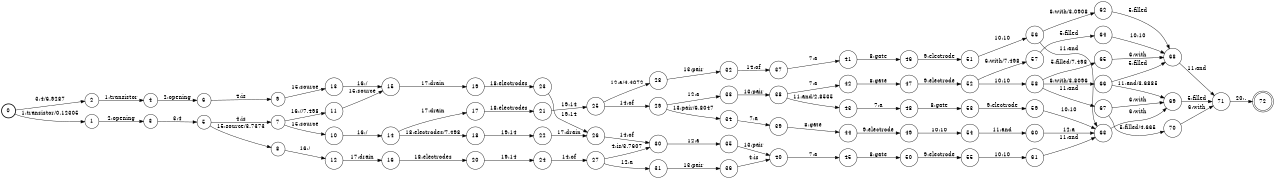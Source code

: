 digraph FST {
rankdir = LR;
size = "8.5,11";
label = "";
center = 1;
orientation = Portrait;
ranksep = "0.4";
nodesep = "0.25";
0 [label = "0", shape = circle, style = bold, fontsize = 14]
	0 -> 1 [label = "1:transistor/0.12305", fontsize = 14];
	0 -> 2 [label = "3:4/6.9287", fontsize = 14];
1 [label = "1", shape = circle, style = solid, fontsize = 14]
	1 -> 3 [label = "2:opening", fontsize = 14];
2 [label = "2", shape = circle, style = solid, fontsize = 14]
	2 -> 4 [label = "1:transistor", fontsize = 14];
3 [label = "3", shape = circle, style = solid, fontsize = 14]
	3 -> 5 [label = "3:4", fontsize = 14];
4 [label = "4", shape = circle, style = solid, fontsize = 14]
	4 -> 6 [label = "2:opening", fontsize = 14];
5 [label = "5", shape = circle, style = solid, fontsize = 14]
	5 -> 7 [label = "4:is", fontsize = 14];
	5 -> 8 [label = "15:source/3.7373", fontsize = 14];
6 [label = "6", shape = circle, style = solid, fontsize = 14]
	6 -> 9 [label = "4:is", fontsize = 14];
7 [label = "7", shape = circle, style = solid, fontsize = 14]
	7 -> 10 [label = "15:source", fontsize = 14];
	7 -> 11 [label = "16://7.498", fontsize = 14];
8 [label = "8", shape = circle, style = solid, fontsize = 14]
	8 -> 12 [label = "16:/", fontsize = 14];
9 [label = "9", shape = circle, style = solid, fontsize = 14]
	9 -> 13 [label = "15:source", fontsize = 14];
10 [label = "10", shape = circle, style = solid, fontsize = 14]
	10 -> 14 [label = "16:/", fontsize = 14];
11 [label = "11", shape = circle, style = solid, fontsize = 14]
	11 -> 15 [label = "15:source", fontsize = 14];
12 [label = "12", shape = circle, style = solid, fontsize = 14]
	12 -> 16 [label = "17:drain", fontsize = 14];
13 [label = "13", shape = circle, style = solid, fontsize = 14]
	13 -> 15 [label = "16:/", fontsize = 14];
14 [label = "14", shape = circle, style = solid, fontsize = 14]
	14 -> 17 [label = "17:drain", fontsize = 14];
	14 -> 18 [label = "18:electrodes/7.498", fontsize = 14];
15 [label = "15", shape = circle, style = solid, fontsize = 14]
	15 -> 19 [label = "17:drain", fontsize = 14];
16 [label = "16", shape = circle, style = solid, fontsize = 14]
	16 -> 20 [label = "18:electrodes", fontsize = 14];
17 [label = "17", shape = circle, style = solid, fontsize = 14]
	17 -> 21 [label = "18:electrodes", fontsize = 14];
18 [label = "18", shape = circle, style = solid, fontsize = 14]
	18 -> 22 [label = "19:14", fontsize = 14];
19 [label = "19", shape = circle, style = solid, fontsize = 14]
	19 -> 23 [label = "18:electrodes", fontsize = 14];
20 [label = "20", shape = circle, style = solid, fontsize = 14]
	20 -> 24 [label = "19:14", fontsize = 14];
21 [label = "21", shape = circle, style = solid, fontsize = 14]
	21 -> 25 [label = "19:14", fontsize = 14];
22 [label = "22", shape = circle, style = solid, fontsize = 14]
	22 -> 26 [label = "17:drain", fontsize = 14];
23 [label = "23", shape = circle, style = solid, fontsize = 14]
	23 -> 26 [label = "19:14", fontsize = 14];
24 [label = "24", shape = circle, style = solid, fontsize = 14]
	24 -> 27 [label = "14:of", fontsize = 14];
25 [label = "25", shape = circle, style = solid, fontsize = 14]
	25 -> 28 [label = "12:a/4.4072", fontsize = 14];
	25 -> 29 [label = "14:of", fontsize = 14];
26 [label = "26", shape = circle, style = solid, fontsize = 14]
	26 -> 30 [label = "14:of", fontsize = 14];
27 [label = "27", shape = circle, style = solid, fontsize = 14]
	27 -> 30 [label = "4:is/3.7607", fontsize = 14];
	27 -> 31 [label = "12:a", fontsize = 14];
28 [label = "28", shape = circle, style = solid, fontsize = 14]
	28 -> 32 [label = "13:pair", fontsize = 14];
29 [label = "29", shape = circle, style = solid, fontsize = 14]
	29 -> 33 [label = "12:a", fontsize = 14];
	29 -> 34 [label = "13:pair/6.8047", fontsize = 14];
30 [label = "30", shape = circle, style = solid, fontsize = 14]
	30 -> 35 [label = "12:a", fontsize = 14];
31 [label = "31", shape = circle, style = solid, fontsize = 14]
	31 -> 36 [label = "13:pair", fontsize = 14];
32 [label = "32", shape = circle, style = solid, fontsize = 14]
	32 -> 37 [label = "14:of", fontsize = 14];
33 [label = "33", shape = circle, style = solid, fontsize = 14]
	33 -> 38 [label = "13:pair", fontsize = 14];
34 [label = "34", shape = circle, style = solid, fontsize = 14]
	34 -> 39 [label = "7:a", fontsize = 14];
35 [label = "35", shape = circle, style = solid, fontsize = 14]
	35 -> 40 [label = "13:pair", fontsize = 14];
36 [label = "36", shape = circle, style = solid, fontsize = 14]
	36 -> 40 [label = "4:is", fontsize = 14];
37 [label = "37", shape = circle, style = solid, fontsize = 14]
	37 -> 41 [label = "7:a", fontsize = 14];
38 [label = "38", shape = circle, style = solid, fontsize = 14]
	38 -> 43 [label = "11:and/2.8535", fontsize = 14];
	38 -> 42 [label = "7:a", fontsize = 14];
39 [label = "39", shape = circle, style = solid, fontsize = 14]
	39 -> 44 [label = "8:gate", fontsize = 14];
40 [label = "40", shape = circle, style = solid, fontsize = 14]
	40 -> 45 [label = "7:a", fontsize = 14];
41 [label = "41", shape = circle, style = solid, fontsize = 14]
	41 -> 46 [label = "8:gate", fontsize = 14];
42 [label = "42", shape = circle, style = solid, fontsize = 14]
	42 -> 47 [label = "8:gate", fontsize = 14];
43 [label = "43", shape = circle, style = solid, fontsize = 14]
	43 -> 48 [label = "7:a", fontsize = 14];
44 [label = "44", shape = circle, style = solid, fontsize = 14]
	44 -> 49 [label = "9:electrode", fontsize = 14];
45 [label = "45", shape = circle, style = solid, fontsize = 14]
	45 -> 50 [label = "8:gate", fontsize = 14];
46 [label = "46", shape = circle, style = solid, fontsize = 14]
	46 -> 51 [label = "9:electrode", fontsize = 14];
47 [label = "47", shape = circle, style = solid, fontsize = 14]
	47 -> 52 [label = "9:electrode", fontsize = 14];
48 [label = "48", shape = circle, style = solid, fontsize = 14]
	48 -> 53 [label = "8:gate", fontsize = 14];
49 [label = "49", shape = circle, style = solid, fontsize = 14]
	49 -> 54 [label = "10:10", fontsize = 14];
50 [label = "50", shape = circle, style = solid, fontsize = 14]
	50 -> 55 [label = "9:electrode", fontsize = 14];
51 [label = "51", shape = circle, style = solid, fontsize = 14]
	51 -> 56 [label = "10:10", fontsize = 14];
52 [label = "52", shape = circle, style = solid, fontsize = 14]
	52 -> 57 [label = "6:with/7.498", fontsize = 14];
	52 -> 58 [label = "10:10", fontsize = 14];
53 [label = "53", shape = circle, style = solid, fontsize = 14]
	53 -> 59 [label = "9:electrode", fontsize = 14];
54 [label = "54", shape = circle, style = solid, fontsize = 14]
	54 -> 60 [label = "11:and", fontsize = 14];
55 [label = "55", shape = circle, style = solid, fontsize = 14]
	55 -> 61 [label = "10:10", fontsize = 14];
56 [label = "56", shape = circle, style = solid, fontsize = 14]
	56 -> 62 [label = "6:with/3.0908", fontsize = 14];
	56 -> 63 [label = "11:and", fontsize = 14];
57 [label = "57", shape = circle, style = solid, fontsize = 14]
	57 -> 64 [label = "5:filled", fontsize = 14];
58 [label = "58", shape = circle, style = solid, fontsize = 14]
	58 -> 65 [label = "5:filled/7.498", fontsize = 14];
	58 -> 66 [label = "6:with/3.8096", fontsize = 14];
	58 -> 67 [label = "11:and", fontsize = 14];
59 [label = "59", shape = circle, style = solid, fontsize = 14]
	59 -> 63 [label = "10:10", fontsize = 14];
60 [label = "60", shape = circle, style = solid, fontsize = 14]
	60 -> 63 [label = "12:a", fontsize = 14];
61 [label = "61", shape = circle, style = solid, fontsize = 14]
	61 -> 63 [label = "11:and", fontsize = 14];
62 [label = "62", shape = circle, style = solid, fontsize = 14]
	62 -> 68 [label = "5:filled", fontsize = 14];
63 [label = "63", shape = circle, style = solid, fontsize = 14]
	63 -> 69 [label = "6:with", fontsize = 14];
64 [label = "64", shape = circle, style = solid, fontsize = 14]
	64 -> 68 [label = "10:10", fontsize = 14];
65 [label = "65", shape = circle, style = solid, fontsize = 14]
	65 -> 68 [label = "6:with", fontsize = 14];
66 [label = "66", shape = circle, style = solid, fontsize = 14]
	66 -> 68 [label = "5:filled", fontsize = 14];
	66 -> 69 [label = "11:and/3.6885", fontsize = 14];
67 [label = "67", shape = circle, style = solid, fontsize = 14]
	67 -> 70 [label = "5:filled/4.665", fontsize = 14];
	67 -> 69 [label = "6:with", fontsize = 14];
68 [label = "68", shape = circle, style = solid, fontsize = 14]
	68 -> 71 [label = "11:and", fontsize = 14];
69 [label = "69", shape = circle, style = solid, fontsize = 14]
	69 -> 71 [label = "5:filled", fontsize = 14];
70 [label = "70", shape = circle, style = solid, fontsize = 14]
	70 -> 71 [label = "6:with", fontsize = 14];
71 [label = "71", shape = circle, style = solid, fontsize = 14]
	71 -> 72 [label = "20:.", fontsize = 14];
72 [label = "72", shape = doublecircle, style = solid, fontsize = 14]
}
